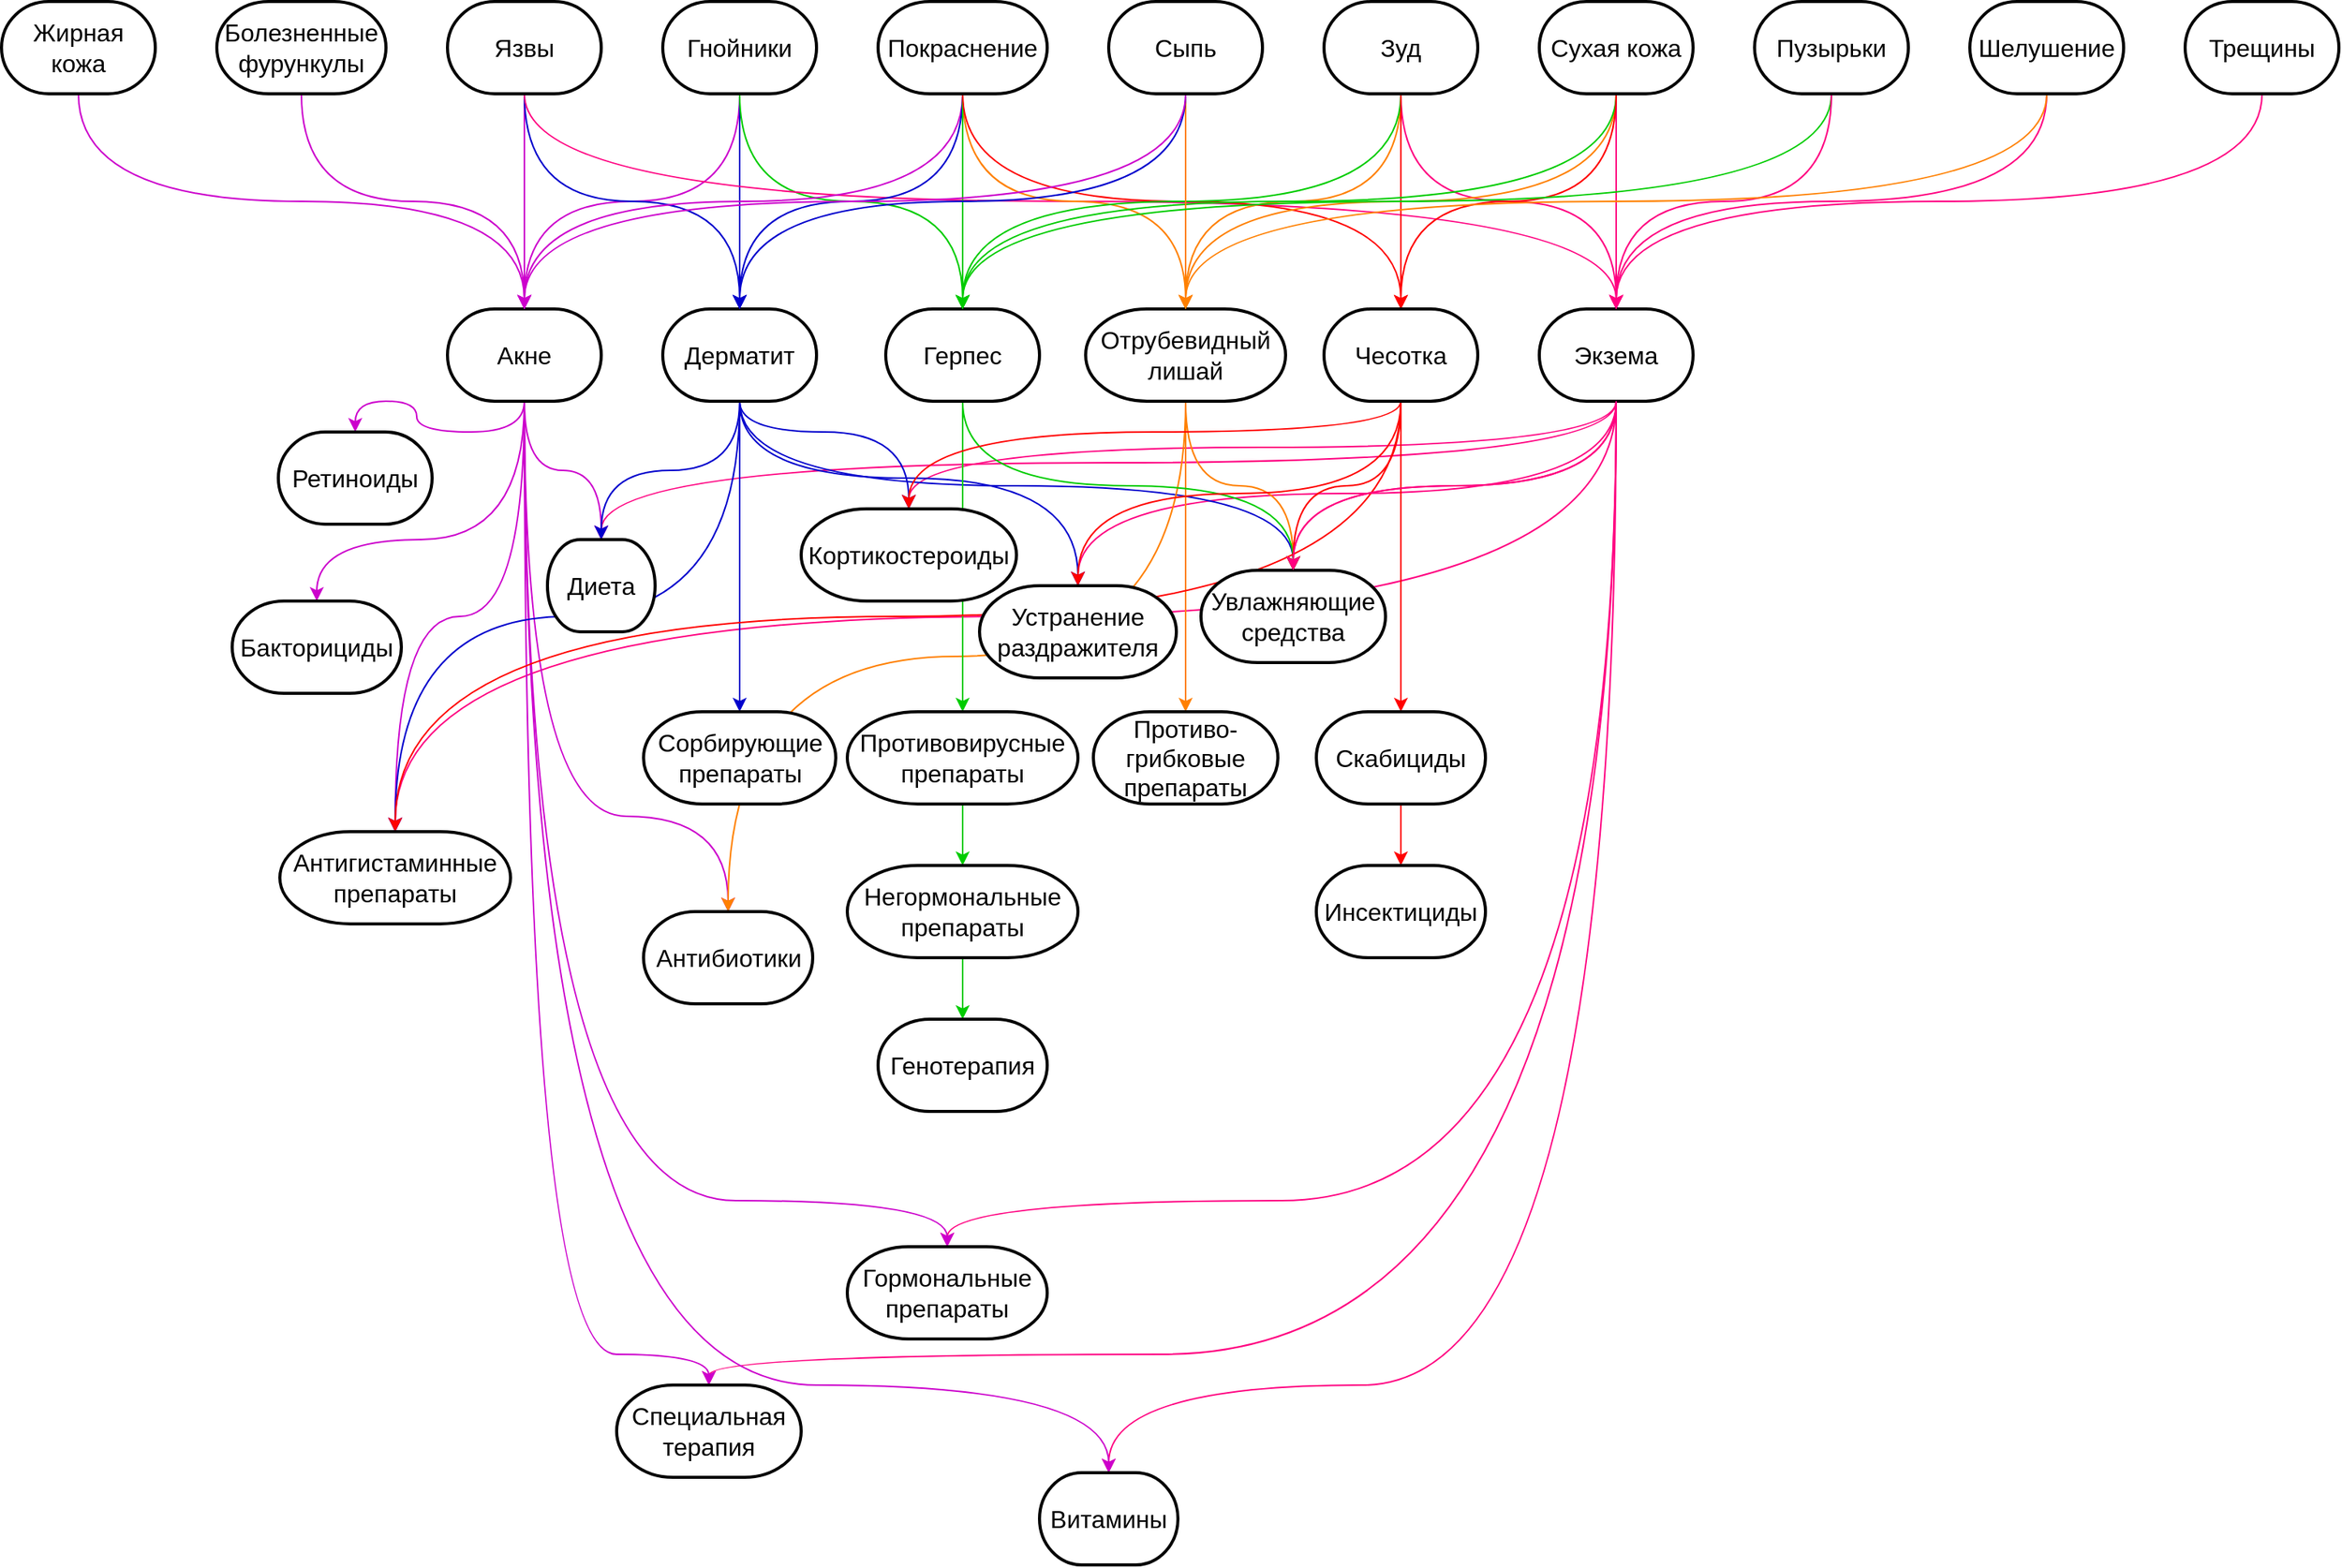 <mxfile type="github" version="12.1.9" pages="1">
  <diagram id="rvXx9JwLdrE04M0KB4S3" name="Page-1">
    <mxGraphModel grid="1" shadow="0" math="0" pageHeight="1654" pageWidth="2336" pageScale="1" page="1" fold="1" arrows="1" connect="1" tooltips="1" guides="1" gridSize="10" dy="2120" dx="3118">
      <root>
        <mxCell id="0"/>
        <mxCell id="1" parent="0"/>
        <mxCell id="iTaqGoaaW0DXPrz2RaX5-43" parent="1" style="edgeStyle=orthogonalEdgeStyle;curved=1;rounded=0;orthogonalLoop=1;jettySize=auto;html=1;exitX=0.5;exitY=1;exitDx=0;exitDy=0;exitPerimeter=0;entryX=0.5;entryY=0;entryDx=0;entryDy=0;entryPerimeter=0;strokeColor=#FF0080;" edge="1" source="hYaq0uTZQcr8mzzm78UU-1" target="qp7msJFwW9XQTL4Och8j-68">
          <mxGeometry as="geometry" relative="1">
            <Array as="points">
              <mxPoint x="820" y="110"/>
              <mxPoint x="360" y="110"/>
            </Array>
          </mxGeometry>
        </mxCell>
        <mxCell id="iTaqGoaaW0DXPrz2RaX5-44" parent="1" style="edgeStyle=orthogonalEdgeStyle;curved=1;rounded=0;orthogonalLoop=1;jettySize=auto;html=1;exitX=0.5;exitY=1;exitDx=0;exitDy=0;exitPerimeter=0;entryX=0.5;entryY=0;entryDx=0;entryDy=0;entryPerimeter=0;strokeColor=#FF0080;" edge="1" source="hYaq0uTZQcr8mzzm78UU-1" target="qp7msJFwW9XQTL4Och8j-58">
          <mxGeometry as="geometry" relative="1"/>
        </mxCell>
        <mxCell id="iTaqGoaaW0DXPrz2RaX5-45" parent="1" style="edgeStyle=orthogonalEdgeStyle;curved=1;rounded=0;orthogonalLoop=1;jettySize=auto;html=1;exitX=0.5;exitY=1;exitDx=0;exitDy=0;exitPerimeter=0;entryX=0.5;entryY=0;entryDx=0;entryDy=0;entryPerimeter=0;strokeColor=#FF0080;" edge="1" source="hYaq0uTZQcr8mzzm78UU-1" target="qp7msJFwW9XQTL4Och8j-60">
          <mxGeometry as="geometry" relative="1">
            <Array as="points">
              <mxPoint x="820" y="120"/>
              <mxPoint x="160" y="120"/>
            </Array>
          </mxGeometry>
        </mxCell>
        <mxCell id="iTaqGoaaW0DXPrz2RaX5-46" parent="1" style="edgeStyle=orthogonalEdgeStyle;curved=1;rounded=0;orthogonalLoop=1;jettySize=auto;html=1;exitX=0.5;exitY=1;exitDx=0;exitDy=0;exitPerimeter=0;entryX=0.5;entryY=0;entryDx=0;entryDy=0;entryPerimeter=0;strokeColor=#FF0080;" edge="1" source="hYaq0uTZQcr8mzzm78UU-1" target="qp7msJFwW9XQTL4Och8j-57">
          <mxGeometry as="geometry" relative="1">
            <Array as="points">
              <mxPoint x="820" y="700"/>
              <mxPoint x="230" y="700"/>
            </Array>
          </mxGeometry>
        </mxCell>
        <mxCell id="iTaqGoaaW0DXPrz2RaX5-47" parent="1" style="edgeStyle=orthogonalEdgeStyle;curved=1;rounded=0;orthogonalLoop=1;jettySize=auto;html=1;exitX=0.5;exitY=1;exitDx=0;exitDy=0;exitPerimeter=0;entryX=0.5;entryY=0;entryDx=0;entryDy=0;entryPerimeter=0;strokeColor=#FF0080;" edge="1" source="hYaq0uTZQcr8mzzm78UU-1" target="qp7msJFwW9XQTL4Och8j-61">
          <mxGeometry as="geometry" relative="1">
            <Array as="points">
              <mxPoint x="820" y="720"/>
              <mxPoint x="490" y="720"/>
            </Array>
          </mxGeometry>
        </mxCell>
        <mxCell id="iTaqGoaaW0DXPrz2RaX5-48" parent="1" style="edgeStyle=orthogonalEdgeStyle;curved=1;rounded=0;orthogonalLoop=1;jettySize=auto;html=1;exitX=0.5;exitY=1;exitDx=0;exitDy=0;exitPerimeter=0;entryX=0.5;entryY=0;entryDx=0;entryDy=0;entryPerimeter=0;strokeColor=#FF0080;" edge="1" source="hYaq0uTZQcr8mzzm78UU-1" target="qp7msJFwW9XQTL4Och8j-59">
          <mxGeometry as="geometry" relative="1"/>
        </mxCell>
        <mxCell id="iTaqGoaaW0DXPrz2RaX5-49" parent="1" style="edgeStyle=orthogonalEdgeStyle;curved=1;rounded=0;orthogonalLoop=1;jettySize=auto;html=1;exitX=0.5;exitY=1;exitDx=0;exitDy=0;exitPerimeter=0;entryX=0.5;entryY=0;entryDx=0;entryDy=0;entryPerimeter=0;strokeColor=#FF0080;" edge="1" source="hYaq0uTZQcr8mzzm78UU-1" target="qp7msJFwW9XQTL4Och8j-63">
          <mxGeometry as="geometry" relative="1">
            <Array as="points">
              <mxPoint x="820" y="600"/>
              <mxPoint x="385" y="600"/>
            </Array>
          </mxGeometry>
        </mxCell>
        <mxCell id="iTaqGoaaW0DXPrz2RaX5-50" parent="1" style="edgeStyle=orthogonalEdgeStyle;curved=1;rounded=0;orthogonalLoop=1;jettySize=auto;html=1;entryX=0.5;entryY=0;entryDx=0;entryDy=0;entryPerimeter=0;strokeColor=#FF0080;exitX=0.5;exitY=1;exitDx=0;exitDy=0;exitPerimeter=0;" edge="1" source="hYaq0uTZQcr8mzzm78UU-1" target="qp7msJFwW9XQTL4Och8j-70">
          <mxGeometry as="geometry" relative="1">
            <mxPoint as="sourcePoint" x="1004" y="80"/>
          </mxGeometry>
        </mxCell>
        <mxCell id="hYaq0uTZQcr8mzzm78UU-1" value="Экзема" parent="1" style="strokeWidth=2;html=1;shape=mxgraph.flowchart.terminator;whiteSpace=wrap;fontSize=16;" vertex="1">
          <mxGeometry as="geometry" x="770" y="20" width="100" height="60"/>
        </mxCell>
        <mxCell id="iTaqGoaaW0DXPrz2RaX5-18" parent="1" style="edgeStyle=orthogonalEdgeStyle;curved=1;rounded=0;orthogonalLoop=1;jettySize=auto;html=1;exitX=0.5;exitY=1;exitDx=0;exitDy=0;exitPerimeter=0;entryX=0.5;entryY=0;entryDx=0;entryDy=0;entryPerimeter=0;strokeColor=#CC00CC;" edge="1" source="hYaq0uTZQcr8mzzm78UU-2" target="qp7msJFwW9XQTL4Och8j-55">
          <mxGeometry as="geometry" relative="1">
            <Array as="points">
              <mxPoint x="110" y="350"/>
              <mxPoint x="243" y="350"/>
            </Array>
          </mxGeometry>
        </mxCell>
        <mxCell id="iTaqGoaaW0DXPrz2RaX5-19" parent="1" style="edgeStyle=orthogonalEdgeStyle;curved=1;rounded=0;orthogonalLoop=1;jettySize=auto;html=1;exitX=0.5;exitY=1;exitDx=0;exitDy=0;exitPerimeter=0;entryX=0.5;entryY=0;entryDx=0;entryDy=0;entryPerimeter=0;strokeColor=#CC00CC;" edge="1" source="hYaq0uTZQcr8mzzm78UU-2" target="qp7msJFwW9XQTL4Och8j-57">
          <mxGeometry as="geometry" relative="1">
            <Array as="points">
              <mxPoint x="110" y="700"/>
              <mxPoint x="230" y="700"/>
            </Array>
          </mxGeometry>
        </mxCell>
        <mxCell id="iTaqGoaaW0DXPrz2RaX5-20" parent="1" style="edgeStyle=orthogonalEdgeStyle;curved=1;rounded=0;orthogonalLoop=1;jettySize=auto;html=1;exitX=0.5;exitY=1;exitDx=0;exitDy=0;exitPerimeter=0;entryX=0.5;entryY=0;entryDx=0;entryDy=0;entryPerimeter=0;strokeColor=#CC00CC;" edge="1" source="hYaq0uTZQcr8mzzm78UU-2" target="qp7msJFwW9XQTL4Och8j-63">
          <mxGeometry as="geometry" relative="1">
            <Array as="points">
              <mxPoint x="110" y="600"/>
              <mxPoint x="385" y="600"/>
            </Array>
          </mxGeometry>
        </mxCell>
        <mxCell id="iTaqGoaaW0DXPrz2RaX5-21" parent="1" style="edgeStyle=orthogonalEdgeStyle;curved=1;rounded=0;orthogonalLoop=1;jettySize=auto;html=1;exitX=0.5;exitY=1;exitDx=0;exitDy=0;exitPerimeter=0;entryX=0.5;entryY=0;entryDx=0;entryDy=0;entryPerimeter=0;strokeColor=#CC00CC;" edge="1" source="hYaq0uTZQcr8mzzm78UU-2" target="qp7msJFwW9XQTL4Och8j-61">
          <mxGeometry as="geometry" relative="1">
            <Array as="points">
              <mxPoint x="110" y="720"/>
              <mxPoint x="490" y="720"/>
            </Array>
          </mxGeometry>
        </mxCell>
        <mxCell id="iTaqGoaaW0DXPrz2RaX5-22" parent="1" style="edgeStyle=orthogonalEdgeStyle;curved=1;rounded=0;orthogonalLoop=1;jettySize=auto;html=1;exitX=0.5;exitY=1;exitDx=0;exitDy=0;exitPerimeter=0;entryX=0.5;entryY=0;entryDx=0;entryDy=0;entryPerimeter=0;strokeColor=#CC00CC;" edge="1" source="hYaq0uTZQcr8mzzm78UU-2" target="qp7msJFwW9XQTL4Och8j-67">
          <mxGeometry as="geometry" relative="1">
            <Array as="points">
              <mxPoint x="110" y="170"/>
              <mxPoint x="-25" y="170"/>
            </Array>
          </mxGeometry>
        </mxCell>
        <mxCell id="iTaqGoaaW0DXPrz2RaX5-23" parent="1" style="edgeStyle=orthogonalEdgeStyle;curved=1;rounded=0;orthogonalLoop=1;jettySize=auto;html=1;exitX=0.5;exitY=1;exitDx=0;exitDy=0;exitPerimeter=0;entryX=0.5;entryY=0;entryDx=0;entryDy=0;entryPerimeter=0;strokeColor=#CC00CC;" edge="1" source="hYaq0uTZQcr8mzzm78UU-2" target="qp7msJFwW9XQTL4Och8j-62">
          <mxGeometry as="geometry" relative="1"/>
        </mxCell>
        <mxCell id="iTaqGoaaW0DXPrz2RaX5-25" parent="1" style="edgeStyle=orthogonalEdgeStyle;curved=1;rounded=0;orthogonalLoop=1;jettySize=auto;html=1;exitX=0.5;exitY=1;exitDx=0;exitDy=0;exitPerimeter=0;entryX=0.5;entryY=0;entryDx=0;entryDy=0;entryPerimeter=0;strokeColor=#CC00CC;" edge="1" source="hYaq0uTZQcr8mzzm78UU-2" target="qp7msJFwW9XQTL4Och8j-60">
          <mxGeometry as="geometry" relative="1"/>
        </mxCell>
        <mxCell id="iTaqGoaaW0DXPrz2RaX5-26" parent="1" style="edgeStyle=orthogonalEdgeStyle;curved=1;rounded=0;orthogonalLoop=1;jettySize=auto;html=1;exitX=0.5;exitY=1;exitDx=0;exitDy=0;exitPerimeter=0;entryX=0.5;entryY=0;entryDx=0;entryDy=0;entryPerimeter=0;strokeColor=#CC00CC;" edge="1" source="hYaq0uTZQcr8mzzm78UU-2" target="qp7msJFwW9XQTL4Och8j-58">
          <mxGeometry as="geometry" relative="1"/>
        </mxCell>
        <mxCell id="hYaq0uTZQcr8mzzm78UU-2" value="Акне" parent="1" style="strokeWidth=2;html=1;shape=mxgraph.flowchart.terminator;whiteSpace=wrap;fontSize=16;" vertex="1">
          <mxGeometry as="geometry" x="60" y="20" width="100" height="60"/>
        </mxCell>
        <mxCell id="iTaqGoaaW0DXPrz2RaX5-27" parent="1" style="edgeStyle=orthogonalEdgeStyle;curved=1;rounded=0;orthogonalLoop=1;jettySize=auto;html=1;exitX=0.5;exitY=1;exitDx=0;exitDy=0;exitPerimeter=0;entryX=0.5;entryY=0;entryDx=0;entryDy=0;entryPerimeter=0;strokeColor=#0000CC;" edge="1" source="hYaq0uTZQcr8mzzm78UU-3" target="qp7msJFwW9XQTL4Och8j-58">
          <mxGeometry as="geometry" relative="1"/>
        </mxCell>
        <mxCell id="iTaqGoaaW0DXPrz2RaX5-28" parent="1" style="edgeStyle=orthogonalEdgeStyle;curved=1;rounded=0;orthogonalLoop=1;jettySize=auto;html=1;exitX=0.5;exitY=1;exitDx=0;exitDy=0;exitPerimeter=0;entryX=0.5;entryY=0;entryDx=0;entryDy=0;entryPerimeter=0;strokeColor=#0000CC;" edge="1" source="hYaq0uTZQcr8mzzm78UU-3" target="qp7msJFwW9XQTL4Och8j-60">
          <mxGeometry as="geometry" relative="1"/>
        </mxCell>
        <mxCell id="iTaqGoaaW0DXPrz2RaX5-29" parent="1" style="edgeStyle=orthogonalEdgeStyle;curved=1;rounded=0;orthogonalLoop=1;jettySize=auto;html=1;exitX=0.5;exitY=1;exitDx=0;exitDy=0;exitPerimeter=0;entryX=0.5;entryY=0;entryDx=0;entryDy=0;entryPerimeter=0;strokeColor=#0000CC;" edge="1" source="hYaq0uTZQcr8mzzm78UU-3" target="qp7msJFwW9XQTL4Och8j-59">
          <mxGeometry as="geometry" relative="1"/>
        </mxCell>
        <mxCell id="iTaqGoaaW0DXPrz2RaX5-30" parent="1" style="edgeStyle=orthogonalEdgeStyle;curved=1;rounded=0;orthogonalLoop=1;jettySize=auto;html=1;exitX=0.5;exitY=1;exitDx=0;exitDy=0;exitPerimeter=0;entryX=0.5;entryY=0;entryDx=0;entryDy=0;entryPerimeter=0;strokeColor=#0000CC;" edge="1" source="hYaq0uTZQcr8mzzm78UU-3" target="qp7msJFwW9XQTL4Och8j-70">
          <mxGeometry as="geometry" relative="1">
            <Array as="points">
              <mxPoint x="250" y="130"/>
              <mxPoint x="470" y="130"/>
            </Array>
          </mxGeometry>
        </mxCell>
        <mxCell id="iTaqGoaaW0DXPrz2RaX5-32" parent="1" style="edgeStyle=orthogonalEdgeStyle;curved=1;rounded=0;orthogonalLoop=1;jettySize=auto;html=1;exitX=0.5;exitY=1;exitDx=0;exitDy=0;exitPerimeter=0;entryX=0.5;entryY=0;entryDx=0;entryDy=0;entryPerimeter=0;strokeColor=#0000CC;" edge="1" source="hYaq0uTZQcr8mzzm78UU-3" target="qp7msJFwW9XQTL4Och8j-68">
          <mxGeometry as="geometry" relative="1">
            <Array as="points">
              <mxPoint x="250" y="100"/>
              <mxPoint x="360" y="100"/>
            </Array>
          </mxGeometry>
        </mxCell>
        <mxCell id="iTaqGoaaW0DXPrz2RaX5-33" parent="1" style="edgeStyle=orthogonalEdgeStyle;curved=1;rounded=0;orthogonalLoop=1;jettySize=auto;html=1;exitX=0.5;exitY=1;exitDx=0;exitDy=0;exitPerimeter=0;entryX=0.5;entryY=0;entryDx=0;entryDy=0;entryPerimeter=0;strokeColor=#0000CC;" edge="1" source="hYaq0uTZQcr8mzzm78UU-3" target="qp7msJFwW9XQTL4Och8j-66">
          <mxGeometry as="geometry" relative="1"/>
        </mxCell>
        <mxCell id="hYaq0uTZQcr8mzzm78UU-3" value="Дерматит" parent="1" style="strokeWidth=2;html=1;shape=mxgraph.flowchart.terminator;whiteSpace=wrap;fontSize=16;" vertex="1">
          <mxGeometry as="geometry" x="200" y="20" width="100" height="60"/>
        </mxCell>
        <mxCell id="iTaqGoaaW0DXPrz2RaX5-40" parent="1" style="edgeStyle=orthogonalEdgeStyle;curved=1;rounded=0;orthogonalLoop=1;jettySize=auto;html=1;exitX=0.5;exitY=1;exitDx=0;exitDy=0;exitPerimeter=0;entryX=0.5;entryY=0;entryDx=0;entryDy=0;entryPerimeter=0;strokeColor=#FF8000;" edge="1" source="hYaq0uTZQcr8mzzm78UU-4" target="iTaqGoaaW0DXPrz2RaX5-8">
          <mxGeometry as="geometry" relative="1"/>
        </mxCell>
        <mxCell id="iTaqGoaaW0DXPrz2RaX5-41" parent="1" style="edgeStyle=orthogonalEdgeStyle;curved=1;rounded=0;orthogonalLoop=1;jettySize=auto;html=1;exitX=0.5;exitY=1;exitDx=0;exitDy=0;exitPerimeter=0;entryX=0.5;entryY=0;entryDx=0;entryDy=0;entryPerimeter=0;strokeColor=#FF8000;" edge="1" source="hYaq0uTZQcr8mzzm78UU-4" target="qp7msJFwW9XQTL4Och8j-55">
          <mxGeometry as="geometry" relative="1"/>
        </mxCell>
        <mxCell id="iTaqGoaaW0DXPrz2RaX5-42" parent="1" style="edgeStyle=orthogonalEdgeStyle;curved=1;rounded=0;orthogonalLoop=1;jettySize=auto;html=1;exitX=0.5;exitY=1;exitDx=0;exitDy=0;exitPerimeter=0;entryX=0.5;entryY=0;entryDx=0;entryDy=0;entryPerimeter=0;strokeColor=#FF8000;" edge="1" source="hYaq0uTZQcr8mzzm78UU-4" target="qp7msJFwW9XQTL4Och8j-59">
          <mxGeometry as="geometry" relative="1"/>
        </mxCell>
        <mxCell id="hYaq0uTZQcr8mzzm78UU-4" value="Отрубевидный лишай" parent="1" style="strokeWidth=2;html=1;shape=mxgraph.flowchart.terminator;whiteSpace=wrap;fontSize=16;" vertex="1">
          <mxGeometry as="geometry" x="475" y="20" width="130" height="60"/>
        </mxCell>
        <mxCell id="iTaqGoaaW0DXPrz2RaX5-34" parent="1" style="edgeStyle=orthogonalEdgeStyle;curved=1;rounded=0;orthogonalLoop=1;jettySize=auto;html=1;exitX=0.5;exitY=1;exitDx=0;exitDy=0;exitPerimeter=0;entryX=0.5;entryY=0;entryDx=0;entryDy=0;entryPerimeter=0;strokeColor=#00CC00;" edge="1" source="hYaq0uTZQcr8mzzm78UU-5" target="qp7msJFwW9XQTL4Och8j-65">
          <mxGeometry as="geometry" relative="1"/>
        </mxCell>
        <mxCell id="iTaqGoaaW0DXPrz2RaX5-35" parent="1" style="edgeStyle=orthogonalEdgeStyle;curved=1;rounded=0;orthogonalLoop=1;jettySize=auto;html=1;exitX=0.5;exitY=1;exitDx=0;exitDy=0;exitPerimeter=0;entryX=0.5;entryY=0;entryDx=0;entryDy=0;entryPerimeter=0;strokeColor=#00CC00;" edge="1" source="hYaq0uTZQcr8mzzm78UU-5" target="qp7msJFwW9XQTL4Och8j-59">
          <mxGeometry as="geometry" relative="1"/>
        </mxCell>
        <mxCell id="iTaqGoaaW0DXPrz2RaX5-36" parent="1" style="edgeStyle=orthogonalEdgeStyle;curved=1;rounded=0;orthogonalLoop=1;jettySize=auto;html=1;exitX=0.5;exitY=1;exitDx=0;exitDy=0;exitPerimeter=0;entryX=0.5;entryY=0;entryDx=0;entryDy=0;entryPerimeter=0;strokeColor=#00CC00;" edge="1" source="hYaq0uTZQcr8mzzm78UU-5" target="qp7msJFwW9XQTL4Och8j-69">
          <mxGeometry as="geometry" relative="1"/>
        </mxCell>
        <mxCell id="iTaqGoaaW0DXPrz2RaX5-38" parent="1" style="edgeStyle=orthogonalEdgeStyle;curved=1;rounded=0;orthogonalLoop=1;jettySize=auto;html=1;exitX=0.5;exitY=1;exitDx=0;exitDy=0;exitPerimeter=0;entryX=0.5;entryY=0;entryDx=0;entryDy=0;entryPerimeter=0;strokeColor=#00CC00;" edge="1" source="hYaq0uTZQcr8mzzm78UU-5" target="qp7msJFwW9XQTL4Och8j-71">
          <mxGeometry as="geometry" relative="1"/>
        </mxCell>
        <mxCell id="hYaq0uTZQcr8mzzm78UU-5" value="Герпес" parent="1" style="strokeWidth=2;html=1;shape=mxgraph.flowchart.terminator;whiteSpace=wrap;fontSize=16;" vertex="1">
          <mxGeometry as="geometry" x="345" y="20" width="100" height="60"/>
        </mxCell>
        <mxCell id="CfolNxl_p7sKol7sSS_X-4" parent="1" style="edgeStyle=orthogonalEdgeStyle;curved=1;rounded=0;orthogonalLoop=1;jettySize=auto;html=1;exitX=0.5;exitY=1;exitDx=0;exitDy=0;exitPerimeter=0;entryX=0.5;entryY=0;entryDx=0;entryDy=0;entryPerimeter=0;fillColor=#e1d5e7;strokeColor=#CC00CC;" edge="1" source="hYaq0uTZQcr8mzzm78UU-7" target="hYaq0uTZQcr8mzzm78UU-2">
          <mxGeometry as="geometry" relative="1"/>
        </mxCell>
        <mxCell id="CfolNxl_p7sKol7sSS_X-9" parent="1" style="edgeStyle=orthogonalEdgeStyle;curved=1;rounded=0;orthogonalLoop=1;jettySize=auto;html=1;exitX=0.5;exitY=1;exitDx=0;exitDy=0;exitPerimeter=0;entryX=0.5;entryY=0;entryDx=0;entryDy=0;entryPerimeter=0;strokeColor=#0000CC;" edge="1" source="hYaq0uTZQcr8mzzm78UU-7" target="hYaq0uTZQcr8mzzm78UU-3">
          <mxGeometry as="geometry" relative="1"/>
        </mxCell>
        <mxCell id="CfolNxl_p7sKol7sSS_X-26" parent="1" style="edgeStyle=orthogonalEdgeStyle;curved=1;rounded=0;orthogonalLoop=1;jettySize=auto;html=1;exitX=0.5;exitY=1;exitDx=0;exitDy=0;exitPerimeter=0;strokeColor=#00CC00;entryX=0.5;entryY=0;entryDx=0;entryDy=0;entryPerimeter=0;" edge="1" source="hYaq0uTZQcr8mzzm78UU-7" target="hYaq0uTZQcr8mzzm78UU-5">
          <mxGeometry as="geometry" relative="1">
            <mxPoint as="targetPoint" x="470"/>
          </mxGeometry>
        </mxCell>
        <mxCell id="hYaq0uTZQcr8mzzm78UU-7" value="Гнойники" parent="1" style="strokeWidth=2;html=1;shape=mxgraph.flowchart.terminator;whiteSpace=wrap;fontSize=16;" vertex="1">
          <mxGeometry as="geometry" x="200" y="-180" width="100" height="60"/>
        </mxCell>
        <mxCell id="CfolNxl_p7sKol7sSS_X-5" parent="1" style="edgeStyle=orthogonalEdgeStyle;curved=1;rounded=0;orthogonalLoop=1;jettySize=auto;html=1;exitX=0.5;exitY=1;exitDx=0;exitDy=0;exitPerimeter=0;entryX=0.5;entryY=0;entryDx=0;entryDy=0;entryPerimeter=0;fillColor=#e1d5e7;strokeColor=#CC00CC;" edge="1" source="hYaq0uTZQcr8mzzm78UU-8" target="hYaq0uTZQcr8mzzm78UU-2">
          <mxGeometry as="geometry" relative="1">
            <mxPoint as="targetPoint" x="-30"/>
          </mxGeometry>
        </mxCell>
        <mxCell id="hYaq0uTZQcr8mzzm78UU-8" value="Болезненные фурункулы" parent="1" style="strokeWidth=2;html=1;shape=mxgraph.flowchart.terminator;whiteSpace=wrap;fontSize=16;" vertex="1">
          <mxGeometry as="geometry" x="-90" y="-180" width="110" height="60"/>
        </mxCell>
        <mxCell id="CfolNxl_p7sKol7sSS_X-7" parent="1" style="edgeStyle=orthogonalEdgeStyle;curved=1;rounded=0;orthogonalLoop=1;jettySize=auto;html=1;exitX=0.5;exitY=1;exitDx=0;exitDy=0;exitPerimeter=0;entryX=0.5;entryY=0;entryDx=0;entryDy=0;entryPerimeter=0;fillColor=#e1d5e7;strokeColor=#CC00CC;" edge="1" source="hYaq0uTZQcr8mzzm78UU-10" target="hYaq0uTZQcr8mzzm78UU-2">
          <mxGeometry as="geometry" relative="1"/>
        </mxCell>
        <mxCell id="hYaq0uTZQcr8mzzm78UU-10" value="Жирная кожа" parent="1" style="strokeWidth=2;html=1;shape=mxgraph.flowchart.terminator;whiteSpace=wrap;fontSize=16;" vertex="1">
          <mxGeometry as="geometry" x="-230" y="-180" width="100" height="60"/>
        </mxCell>
        <mxCell id="CfolNxl_p7sKol7sSS_X-3" parent="1" style="edgeStyle=orthogonalEdgeStyle;rounded=0;orthogonalLoop=1;jettySize=auto;html=1;exitX=0.5;exitY=1;exitDx=0;exitDy=0;exitPerimeter=0;entryX=0.5;entryY=0;entryDx=0;entryDy=0;entryPerimeter=0;curved=1;fillColor=#e1d5e7;strokeColor=#CC00CC;" edge="1" source="hYaq0uTZQcr8mzzm78UU-11" target="hYaq0uTZQcr8mzzm78UU-2">
          <mxGeometry as="geometry" relative="1">
            <mxPoint as="targetPoint" x="-40" y="-20"/>
          </mxGeometry>
        </mxCell>
        <mxCell id="CfolNxl_p7sKol7sSS_X-11" parent="1" style="edgeStyle=orthogonalEdgeStyle;curved=1;rounded=0;orthogonalLoop=1;jettySize=auto;html=1;exitX=0.5;exitY=1;exitDx=0;exitDy=0;exitPerimeter=0;entryX=0.5;entryY=0;entryDx=0;entryDy=0;entryPerimeter=0;strokeColor=#0000CC;" edge="1" source="hYaq0uTZQcr8mzzm78UU-11" target="hYaq0uTZQcr8mzzm78UU-3">
          <mxGeometry as="geometry" relative="1"/>
        </mxCell>
        <mxCell id="CfolNxl_p7sKol7sSS_X-32" parent="1" style="edgeStyle=orthogonalEdgeStyle;curved=1;rounded=0;orthogonalLoop=1;jettySize=auto;html=1;exitX=0.5;exitY=1;exitDx=0;exitDy=0;exitPerimeter=0;entryX=0.5;entryY=0;entryDx=0;entryDy=0;entryPerimeter=0;strokeColor=#FF0080;" edge="1" source="hYaq0uTZQcr8mzzm78UU-11" target="hYaq0uTZQcr8mzzm78UU-1">
          <mxGeometry as="geometry" relative="1"/>
        </mxCell>
        <mxCell id="hYaq0uTZQcr8mzzm78UU-11" value="Язвы" parent="1" style="strokeWidth=2;html=1;shape=mxgraph.flowchart.terminator;whiteSpace=wrap;fontSize=16;" vertex="1">
          <mxGeometry as="geometry" x="60" y="-180" width="100" height="60"/>
        </mxCell>
        <mxCell id="CfolNxl_p7sKol7sSS_X-8" parent="1" style="edgeStyle=orthogonalEdgeStyle;curved=1;rounded=0;orthogonalLoop=1;jettySize=auto;html=1;exitX=0.5;exitY=1;exitDx=0;exitDy=0;exitPerimeter=0;entryX=0.5;entryY=0;entryDx=0;entryDy=0;entryPerimeter=0;fillColor=#e1d5e7;strokeColor=#CC00CC;" edge="1" source="hYaq0uTZQcr8mzzm78UU-12" target="hYaq0uTZQcr8mzzm78UU-2">
          <mxGeometry as="geometry" relative="1"/>
        </mxCell>
        <mxCell id="CfolNxl_p7sKol7sSS_X-12" parent="1" style="edgeStyle=orthogonalEdgeStyle;curved=1;rounded=0;orthogonalLoop=1;jettySize=auto;html=1;exitX=0.5;exitY=1;exitDx=0;exitDy=0;exitPerimeter=0;entryX=0.5;entryY=0;entryDx=0;entryDy=0;entryPerimeter=0;strokeColor=#0000CC;" edge="1" source="hYaq0uTZQcr8mzzm78UU-12" target="hYaq0uTZQcr8mzzm78UU-3">
          <mxGeometry as="geometry" relative="1"/>
        </mxCell>
        <mxCell id="CfolNxl_p7sKol7sSS_X-18" parent="1" style="edgeStyle=orthogonalEdgeStyle;curved=1;rounded=0;orthogonalLoop=1;jettySize=auto;html=1;exitX=0.5;exitY=1;exitDx=0;exitDy=0;exitPerimeter=0;entryX=0.5;entryY=0;entryDx=0;entryDy=0;entryPerimeter=0;strokeColor=#FF8000;" edge="1" source="hYaq0uTZQcr8mzzm78UU-12" target="hYaq0uTZQcr8mzzm78UU-4">
          <mxGeometry as="geometry" relative="1"/>
        </mxCell>
        <mxCell id="CfolNxl_p7sKol7sSS_X-24" parent="1" style="edgeStyle=orthogonalEdgeStyle;curved=1;rounded=0;orthogonalLoop=1;jettySize=auto;html=1;exitX=0.5;exitY=1;exitDx=0;exitDy=0;exitPerimeter=0;entryX=0.5;entryY=0;entryDx=0;entryDy=0;entryPerimeter=0;strokeColor=#00CC00;" edge="1" source="hYaq0uTZQcr8mzzm78UU-12" target="hYaq0uTZQcr8mzzm78UU-5">
          <mxGeometry as="geometry" relative="1"/>
        </mxCell>
        <mxCell id="CfolNxl_p7sKol7sSS_X-41" parent="1" style="edgeStyle=orthogonalEdgeStyle;curved=1;rounded=0;orthogonalLoop=1;jettySize=auto;html=1;exitX=0.5;exitY=1;exitDx=0;exitDy=0;exitPerimeter=0;strokeColor=#FF0000;entryX=0.5;entryY=0;entryDx=0;entryDy=0;entryPerimeter=0;" edge="1" source="hYaq0uTZQcr8mzzm78UU-12" target="CfolNxl_p7sKol7sSS_X-38">
          <mxGeometry as="geometry" relative="1">
            <mxPoint as="targetPoint" x="760" y="10"/>
          </mxGeometry>
        </mxCell>
        <mxCell id="hYaq0uTZQcr8mzzm78UU-12" value="Покраснение" parent="1" style="strokeWidth=2;html=1;shape=mxgraph.flowchart.terminator;whiteSpace=wrap;fontSize=16;" vertex="1">
          <mxGeometry as="geometry" x="340" y="-180" width="110" height="60"/>
        </mxCell>
        <mxCell id="CfolNxl_p7sKol7sSS_X-19" parent="1" style="edgeStyle=orthogonalEdgeStyle;curved=1;rounded=0;orthogonalLoop=1;jettySize=auto;html=1;exitX=0.5;exitY=1;exitDx=0;exitDy=0;exitPerimeter=0;entryX=0.5;entryY=0;entryDx=0;entryDy=0;entryPerimeter=0;strokeColor=#FF8000;" edge="1" source="CfolNxl_p7sKol7sSS_X-13" target="hYaq0uTZQcr8mzzm78UU-4">
          <mxGeometry as="geometry" relative="1"/>
        </mxCell>
        <mxCell id="CfolNxl_p7sKol7sSS_X-25" parent="1" style="edgeStyle=orthogonalEdgeStyle;curved=1;rounded=0;orthogonalLoop=1;jettySize=auto;html=1;exitX=0.5;exitY=1;exitDx=0;exitDy=0;exitPerimeter=0;entryX=0.5;entryY=0;entryDx=0;entryDy=0;entryPerimeter=0;strokeColor=#00CC00;" edge="1" source="CfolNxl_p7sKol7sSS_X-13" target="hYaq0uTZQcr8mzzm78UU-5">
          <mxGeometry as="geometry" relative="1"/>
        </mxCell>
        <mxCell id="CfolNxl_p7sKol7sSS_X-33" parent="1" style="edgeStyle=orthogonalEdgeStyle;curved=1;rounded=0;orthogonalLoop=1;jettySize=auto;html=1;exitX=0.5;exitY=1;exitDx=0;exitDy=0;exitPerimeter=0;entryX=0.5;entryY=0;entryDx=0;entryDy=0;entryPerimeter=0;strokeColor=#FF0080;" edge="1" source="CfolNxl_p7sKol7sSS_X-13" target="hYaq0uTZQcr8mzzm78UU-1">
          <mxGeometry as="geometry" relative="1"/>
        </mxCell>
        <mxCell id="CfolNxl_p7sKol7sSS_X-40" parent="1" style="edgeStyle=orthogonalEdgeStyle;curved=1;rounded=0;orthogonalLoop=1;jettySize=auto;html=1;exitX=0.5;exitY=1;exitDx=0;exitDy=0;exitPerimeter=0;entryX=0.5;entryY=0;entryDx=0;entryDy=0;entryPerimeter=0;strokeColor=#FF0000;" edge="1" source="CfolNxl_p7sKol7sSS_X-13" target="CfolNxl_p7sKol7sSS_X-38">
          <mxGeometry as="geometry" relative="1"/>
        </mxCell>
        <mxCell id="CfolNxl_p7sKol7sSS_X-13" value="Зуд" parent="1" style="strokeWidth=2;html=1;shape=mxgraph.flowchart.terminator;whiteSpace=wrap;fontSize=16;" vertex="1">
          <mxGeometry as="geometry" x="630" y="-180" width="100" height="60"/>
        </mxCell>
        <mxCell id="CfolNxl_p7sKol7sSS_X-23" parent="1" style="edgeStyle=orthogonalEdgeStyle;curved=1;rounded=0;orthogonalLoop=1;jettySize=auto;html=1;exitX=0.5;exitY=1;exitDx=0;exitDy=0;exitPerimeter=0;entryX=0.5;entryY=0;entryDx=0;entryDy=0;entryPerimeter=0;strokeColor=#FF8000;" edge="1" source="CfolNxl_p7sKol7sSS_X-14" target="hYaq0uTZQcr8mzzm78UU-4">
          <mxGeometry as="geometry" relative="1"/>
        </mxCell>
        <mxCell id="CfolNxl_p7sKol7sSS_X-27" parent="1" style="edgeStyle=orthogonalEdgeStyle;curved=1;rounded=0;orthogonalLoop=1;jettySize=auto;html=1;exitX=0.5;exitY=1;exitDx=0;exitDy=0;exitPerimeter=0;entryX=0.5;entryY=0;entryDx=0;entryDy=0;entryPerimeter=0;strokeColor=#00CC00;" edge="1" source="CfolNxl_p7sKol7sSS_X-14" target="hYaq0uTZQcr8mzzm78UU-5">
          <mxGeometry as="geometry" relative="1"/>
        </mxCell>
        <mxCell id="CfolNxl_p7sKol7sSS_X-31" parent="1" style="edgeStyle=orthogonalEdgeStyle;curved=1;rounded=0;orthogonalLoop=1;jettySize=auto;html=1;exitX=0.5;exitY=1;exitDx=0;exitDy=0;exitPerimeter=0;entryX=0.5;entryY=0;entryDx=0;entryDy=0;entryPerimeter=0;strokeColor=#FF0080;" edge="1" source="CfolNxl_p7sKol7sSS_X-14" target="hYaq0uTZQcr8mzzm78UU-1">
          <mxGeometry as="geometry" relative="1"/>
        </mxCell>
        <mxCell id="CfolNxl_p7sKol7sSS_X-39" parent="1" style="edgeStyle=orthogonalEdgeStyle;curved=1;rounded=0;orthogonalLoop=1;jettySize=auto;html=1;exitX=0.5;exitY=1;exitDx=0;exitDy=0;exitPerimeter=0;entryX=0.5;entryY=0;entryDx=0;entryDy=0;entryPerimeter=0;strokeColor=#FF0000;" edge="1" source="CfolNxl_p7sKol7sSS_X-14" target="CfolNxl_p7sKol7sSS_X-38">
          <mxGeometry as="geometry" relative="1"/>
        </mxCell>
        <mxCell id="CfolNxl_p7sKol7sSS_X-14" value="Сухая кожа" parent="1" style="strokeWidth=2;html=1;shape=mxgraph.flowchart.terminator;whiteSpace=wrap;fontSize=16;" vertex="1">
          <mxGeometry as="geometry" x="770" y="-180" width="100" height="60"/>
        </mxCell>
        <mxCell id="CfolNxl_p7sKol7sSS_X-22" parent="1" style="edgeStyle=orthogonalEdgeStyle;curved=1;rounded=0;orthogonalLoop=1;jettySize=auto;html=1;exitX=0.5;exitY=1;exitDx=0;exitDy=0;exitPerimeter=0;entryX=0.5;entryY=0;entryDx=0;entryDy=0;entryPerimeter=0;strokeColor=#FF8000;" edge="1" source="CfolNxl_p7sKol7sSS_X-15" target="hYaq0uTZQcr8mzzm78UU-4">
          <mxGeometry as="geometry" relative="1"/>
        </mxCell>
        <mxCell id="qp7msJFwW9XQTL4Och8j-33" parent="1" style="edgeStyle=orthogonalEdgeStyle;curved=1;rounded=0;orthogonalLoop=1;jettySize=auto;html=1;exitX=0.5;exitY=1;exitDx=0;exitDy=0;exitPerimeter=0;entryX=0.5;entryY=0;entryDx=0;entryDy=0;entryPerimeter=0;strokeColor=#0000CC;" edge="1" source="CfolNxl_p7sKol7sSS_X-15" target="hYaq0uTZQcr8mzzm78UU-3">
          <mxGeometry as="geometry" relative="1"/>
        </mxCell>
        <mxCell id="iTaqGoaaW0DXPrz2RaX5-17" parent="1" style="edgeStyle=orthogonalEdgeStyle;rounded=0;orthogonalLoop=1;jettySize=auto;html=1;exitX=0.5;exitY=1;exitDx=0;exitDy=0;exitPerimeter=0;entryX=0.5;entryY=0;entryDx=0;entryDy=0;entryPerimeter=0;curved=1;strokeColor=#CC00CC;" edge="1" source="CfolNxl_p7sKol7sSS_X-15" target="hYaq0uTZQcr8mzzm78UU-2">
          <mxGeometry as="geometry" relative="1"/>
        </mxCell>
        <mxCell id="CfolNxl_p7sKol7sSS_X-15" value="Сыпь" parent="1" style="strokeWidth=2;html=1;shape=mxgraph.flowchart.terminator;whiteSpace=wrap;fontSize=16;" vertex="1">
          <mxGeometry as="geometry" x="490" y="-180" width="100" height="60"/>
        </mxCell>
        <mxCell id="CfolNxl_p7sKol7sSS_X-29" parent="1" style="edgeStyle=orthogonalEdgeStyle;curved=1;rounded=0;orthogonalLoop=1;jettySize=auto;html=1;exitX=0.5;exitY=1;exitDx=0;exitDy=0;exitPerimeter=0;entryX=0.5;entryY=0;entryDx=0;entryDy=0;entryPerimeter=0;strokeColor=#00CC00;" edge="1" source="CfolNxl_p7sKol7sSS_X-28" target="hYaq0uTZQcr8mzzm78UU-5">
          <mxGeometry as="geometry" relative="1"/>
        </mxCell>
        <mxCell id="CfolNxl_p7sKol7sSS_X-30" parent="1" style="edgeStyle=orthogonalEdgeStyle;curved=1;rounded=0;orthogonalLoop=1;jettySize=auto;html=1;exitX=0.5;exitY=1;exitDx=0;exitDy=0;exitPerimeter=0;entryX=0.5;entryY=0;entryDx=0;entryDy=0;entryPerimeter=0;strokeColor=#FF0080;" edge="1" source="CfolNxl_p7sKol7sSS_X-28" target="hYaq0uTZQcr8mzzm78UU-1">
          <mxGeometry as="geometry" relative="1"/>
        </mxCell>
        <mxCell id="CfolNxl_p7sKol7sSS_X-28" value="Пузырьки" parent="1" style="strokeWidth=2;html=1;shape=mxgraph.flowchart.terminator;whiteSpace=wrap;fontSize=16;" vertex="1">
          <mxGeometry as="geometry" x="910" y="-180" width="100" height="60"/>
        </mxCell>
        <mxCell id="CfolNxl_p7sKol7sSS_X-37" parent="1" style="edgeStyle=orthogonalEdgeStyle;curved=1;rounded=0;orthogonalLoop=1;jettySize=auto;html=1;exitX=0.5;exitY=1;exitDx=0;exitDy=0;exitPerimeter=0;entryX=0.5;entryY=0;entryDx=0;entryDy=0;entryPerimeter=0;strokeColor=#FF0080;" edge="1" source="CfolNxl_p7sKol7sSS_X-34" target="hYaq0uTZQcr8mzzm78UU-1">
          <mxGeometry as="geometry" relative="1"/>
        </mxCell>
        <mxCell id="iTaqGoaaW0DXPrz2RaX5-39" parent="1" style="edgeStyle=orthogonalEdgeStyle;curved=1;rounded=0;orthogonalLoop=1;jettySize=auto;html=1;exitX=0.5;exitY=1;exitDx=0;exitDy=0;exitPerimeter=0;entryX=0.5;entryY=0;entryDx=0;entryDy=0;entryPerimeter=0;strokeColor=#FF8000;" edge="1" source="CfolNxl_p7sKol7sSS_X-34" target="hYaq0uTZQcr8mzzm78UU-4">
          <mxGeometry as="geometry" relative="1"/>
        </mxCell>
        <mxCell id="CfolNxl_p7sKol7sSS_X-34" value="Шелушение" parent="1" style="strokeWidth=2;html=1;shape=mxgraph.flowchart.terminator;whiteSpace=wrap;fontSize=16;" vertex="1">
          <mxGeometry as="geometry" x="1050" y="-180" width="100" height="60"/>
        </mxCell>
        <mxCell id="CfolNxl_p7sKol7sSS_X-36" parent="1" style="edgeStyle=orthogonalEdgeStyle;curved=1;rounded=0;orthogonalLoop=1;jettySize=auto;html=1;exitX=0.5;exitY=1;exitDx=0;exitDy=0;exitPerimeter=0;entryX=0.5;entryY=0;entryDx=0;entryDy=0;entryPerimeter=0;strokeColor=#FF0080;" edge="1" source="CfolNxl_p7sKol7sSS_X-35" target="hYaq0uTZQcr8mzzm78UU-1">
          <mxGeometry as="geometry" relative="1"/>
        </mxCell>
        <mxCell id="CfolNxl_p7sKol7sSS_X-35" value="Трещины" parent="1" style="strokeWidth=2;html=1;shape=mxgraph.flowchart.terminator;whiteSpace=wrap;fontSize=16;" vertex="1">
          <mxGeometry as="geometry" x="1190" y="-180" width="100" height="60"/>
        </mxCell>
        <mxCell id="iTaqGoaaW0DXPrz2RaX5-51" parent="1" style="edgeStyle=orthogonalEdgeStyle;curved=1;rounded=0;orthogonalLoop=1;jettySize=auto;html=1;exitX=0.5;exitY=1;exitDx=0;exitDy=0;exitPerimeter=0;entryX=0.5;entryY=0;entryDx=0;entryDy=0;entryPerimeter=0;strokeColor=#FF0000;" edge="1" source="CfolNxl_p7sKol7sSS_X-38" target="qp7msJFwW9XQTL4Och8j-70">
          <mxGeometry as="geometry" relative="1"/>
        </mxCell>
        <mxCell id="iTaqGoaaW0DXPrz2RaX5-52" parent="1" style="edgeStyle=orthogonalEdgeStyle;curved=1;rounded=0;orthogonalLoop=1;jettySize=auto;html=1;exitX=0.5;exitY=1;exitDx=0;exitDy=0;exitPerimeter=0;entryX=0.5;entryY=0;entryDx=0;entryDy=0;entryPerimeter=0;strokeColor=#FF0000;" edge="1" source="CfolNxl_p7sKol7sSS_X-38" target="iTaqGoaaW0DXPrz2RaX5-1">
          <mxGeometry as="geometry" relative="1"/>
        </mxCell>
        <mxCell id="iTaqGoaaW0DXPrz2RaX5-53" parent="1" style="edgeStyle=orthogonalEdgeStyle;curved=1;rounded=0;orthogonalLoop=1;jettySize=auto;html=1;exitX=0.5;exitY=1;exitDx=0;exitDy=0;exitPerimeter=0;entryX=0.5;entryY=0;entryDx=0;entryDy=0;entryPerimeter=0;strokeColor=#FF0000;" edge="1" source="CfolNxl_p7sKol7sSS_X-38" target="iTaqGoaaW0DXPrz2RaX5-4">
          <mxGeometry as="geometry" relative="1"/>
        </mxCell>
        <mxCell id="iTaqGoaaW0DXPrz2RaX5-54" parent="1" style="edgeStyle=orthogonalEdgeStyle;curved=1;rounded=0;orthogonalLoop=1;jettySize=auto;html=1;exitX=0.5;exitY=1;exitDx=0;exitDy=0;exitPerimeter=0;entryX=0.5;entryY=0;entryDx=0;entryDy=0;entryPerimeter=0;strokeColor=#FF0000;" edge="1" source="CfolNxl_p7sKol7sSS_X-38" target="qp7msJFwW9XQTL4Och8j-68">
          <mxGeometry as="geometry" relative="1">
            <Array as="points">
              <mxPoint x="680" y="100"/>
              <mxPoint x="360" y="100"/>
            </Array>
          </mxGeometry>
        </mxCell>
        <mxCell id="iTaqGoaaW0DXPrz2RaX5-55" parent="1" style="edgeStyle=orthogonalEdgeStyle;curved=1;rounded=0;orthogonalLoop=1;jettySize=auto;html=1;exitX=0.5;exitY=1;exitDx=0;exitDy=0;exitPerimeter=0;entryX=0.5;entryY=0;entryDx=0;entryDy=0;entryPerimeter=0;strokeColor=#FF0000;" edge="1" source="CfolNxl_p7sKol7sSS_X-38" target="qp7msJFwW9XQTL4Och8j-59">
          <mxGeometry as="geometry" relative="1"/>
        </mxCell>
        <mxCell id="iTaqGoaaW0DXPrz2RaX5-56" parent="1" style="edgeStyle=orthogonalEdgeStyle;curved=1;rounded=0;orthogonalLoop=1;jettySize=auto;html=1;exitX=0.5;exitY=1;exitDx=0;exitDy=0;exitPerimeter=0;entryX=0.5;entryY=0;entryDx=0;entryDy=0;entryPerimeter=0;strokeColor=#FF0000;" edge="1" source="CfolNxl_p7sKol7sSS_X-38" target="qp7msJFwW9XQTL4Och8j-58">
          <mxGeometry as="geometry" relative="1"/>
        </mxCell>
        <mxCell id="CfolNxl_p7sKol7sSS_X-38" value="Чесотка" parent="1" style="strokeWidth=2;html=1;shape=mxgraph.flowchart.terminator;whiteSpace=wrap;fontSize=16;" vertex="1">
          <mxGeometry as="geometry" x="630" y="20" width="100" height="60"/>
        </mxCell>
        <mxCell id="qp7msJFwW9XQTL4Och8j-55" value="Антибиотики" parent="1" style="strokeWidth=2;html=1;shape=mxgraph.flowchart.terminator;whiteSpace=wrap;fontSize=16;" vertex="1">
          <mxGeometry as="geometry" x="187.5" y="412" width="110" height="60"/>
        </mxCell>
        <mxCell id="qp7msJFwW9XQTL4Och8j-57" value="Специальная терапия" parent="1" style="strokeWidth=2;html=1;shape=mxgraph.flowchart.terminator;whiteSpace=wrap;fontSize=16;" vertex="1">
          <mxGeometry as="geometry" x="170" y="720" width="120" height="60"/>
        </mxCell>
        <mxCell id="qp7msJFwW9XQTL4Och8j-58" value="Антигистаминные препараты" parent="1" style="strokeWidth=2;html=1;shape=mxgraph.flowchart.terminator;whiteSpace=wrap;fontSize=16;" vertex="1">
          <mxGeometry as="geometry" x="-49" y="360" width="150" height="60"/>
        </mxCell>
        <mxCell id="qp7msJFwW9XQTL4Och8j-60" value="Диета" parent="1" style="strokeWidth=2;html=1;shape=mxgraph.flowchart.terminator;whiteSpace=wrap;fontSize=16;" vertex="1">
          <mxGeometry as="geometry" x="125" y="170" width="70" height="60"/>
        </mxCell>
        <mxCell id="qp7msJFwW9XQTL4Och8j-61" value="Витамины" parent="1" style="strokeWidth=2;html=1;shape=mxgraph.flowchart.terminator;whiteSpace=wrap;fontSize=16;" vertex="1">
          <mxGeometry as="geometry" x="445" y="777" width="90" height="60"/>
        </mxCell>
        <mxCell id="qp7msJFwW9XQTL4Och8j-62" value="Ретиноиды" parent="1" style="strokeWidth=2;html=1;shape=mxgraph.flowchart.terminator;whiteSpace=wrap;fontSize=16;" vertex="1">
          <mxGeometry as="geometry" x="-50" y="100" width="100" height="60"/>
        </mxCell>
        <mxCell id="qp7msJFwW9XQTL4Och8j-63" value="Гормональные препараты" parent="1" style="strokeWidth=2;html=1;shape=mxgraph.flowchart.terminator;whiteSpace=wrap;fontSize=16;" vertex="1">
          <mxGeometry as="geometry" x="320" y="630" width="130" height="60"/>
        </mxCell>
        <mxCell id="qp7msJFwW9XQTL4Och8j-65" value="Противовирусные препараты" parent="1" style="strokeWidth=2;html=1;shape=mxgraph.flowchart.terminator;whiteSpace=wrap;fontSize=16;" vertex="1">
          <mxGeometry as="geometry" x="320" y="282" width="150" height="60"/>
        </mxCell>
        <mxCell id="qp7msJFwW9XQTL4Och8j-66" value="Сорбирующие препараты" parent="1" style="strokeWidth=2;html=1;shape=mxgraph.flowchart.terminator;whiteSpace=wrap;fontSize=16;" vertex="1">
          <mxGeometry as="geometry" x="187.5" y="282" width="125" height="60"/>
        </mxCell>
        <mxCell id="qp7msJFwW9XQTL4Och8j-67" value="Бакторициды" parent="1" style="strokeWidth=2;html=1;shape=mxgraph.flowchart.terminator;whiteSpace=wrap;fontSize=16;" vertex="1">
          <mxGeometry as="geometry" x="-80" y="210" width="110" height="60"/>
        </mxCell>
        <mxCell id="qp7msJFwW9XQTL4Och8j-68" value="Кортикостероиды" parent="1" style="strokeWidth=2;html=1;shape=mxgraph.flowchart.terminator;whiteSpace=wrap;fontSize=16;" vertex="1">
          <mxGeometry as="geometry" x="290" y="150" width="140" height="60"/>
        </mxCell>
        <mxCell id="qp7msJFwW9XQTL4Och8j-69" value="Негормональные препараты" parent="1" style="strokeWidth=2;html=1;shape=mxgraph.flowchart.terminator;whiteSpace=wrap;fontSize=16;" vertex="1">
          <mxGeometry as="geometry" x="320" y="382" width="150" height="60"/>
        </mxCell>
        <mxCell id="qp7msJFwW9XQTL4Och8j-70" value="Устранение раздражителя" parent="1" style="strokeWidth=2;html=1;shape=mxgraph.flowchart.terminator;whiteSpace=wrap;fontSize=16;" vertex="1">
          <mxGeometry as="geometry" x="406" y="200" width="128" height="60"/>
        </mxCell>
        <mxCell id="qp7msJFwW9XQTL4Och8j-71" value="Генотерапия" parent="1" style="strokeWidth=2;html=1;shape=mxgraph.flowchart.terminator;whiteSpace=wrap;fontSize=16;" vertex="1">
          <mxGeometry as="geometry" x="340" y="482" width="110" height="60"/>
        </mxCell>
        <mxCell id="iTaqGoaaW0DXPrz2RaX5-1" value="Скабициды" parent="1" style="strokeWidth=2;html=1;shape=mxgraph.flowchart.terminator;whiteSpace=wrap;fontSize=16;" vertex="1">
          <mxGeometry as="geometry" x="625" y="282" width="110" height="60"/>
        </mxCell>
        <mxCell id="iTaqGoaaW0DXPrz2RaX5-4" value="Инсектициды" parent="1" style="strokeWidth=2;html=1;shape=mxgraph.flowchart.terminator;whiteSpace=wrap;fontSize=16;" vertex="1">
          <mxGeometry as="geometry" x="625" y="382" width="110" height="60"/>
        </mxCell>
        <mxCell id="iTaqGoaaW0DXPrz2RaX5-8" value="Противо-&lt;br&gt;грибковые препараты" parent="1" style="strokeWidth=2;html=1;shape=mxgraph.flowchart.terminator;whiteSpace=wrap;fontSize=16;" vertex="1">
          <mxGeometry as="geometry" x="480" y="282" width="120" height="60"/>
        </mxCell>
        <mxCell id="qp7msJFwW9XQTL4Och8j-59" value="Увлажняющие средства" parent="1" style="strokeWidth=2;html=1;shape=mxgraph.flowchart.terminator;whiteSpace=wrap;fontSize=16;" vertex="1">
          <mxGeometry as="geometry" x="550" y="190" width="120" height="60"/>
        </mxCell>
        <mxCell id="5z-_mYSzoV1Wl2NccHzP-1" parent="1" style="edgeStyle=orthogonalEdgeStyle;curved=1;rounded=0;orthogonalLoop=1;jettySize=auto;html=1;exitX=0.5;exitY=1;exitDx=0;exitDy=0;exitPerimeter=0;entryX=0.5;entryY=0;entryDx=0;entryDy=0;entryPerimeter=0;strokeColor=#FF0080;" edge="1" source="hYaq0uTZQcr8mzzm78UU-1" target="qp7msJFwW9XQTL4Och8j-59">
          <mxGeometry as="geometry" relative="1">
            <mxPoint as="sourcePoint" x="820" y="80"/>
            <mxPoint as="targetPoint" x="383" y="300"/>
          </mxGeometry>
        </mxCell>
      </root>
    </mxGraphModel>
  </diagram>
</mxfile>
